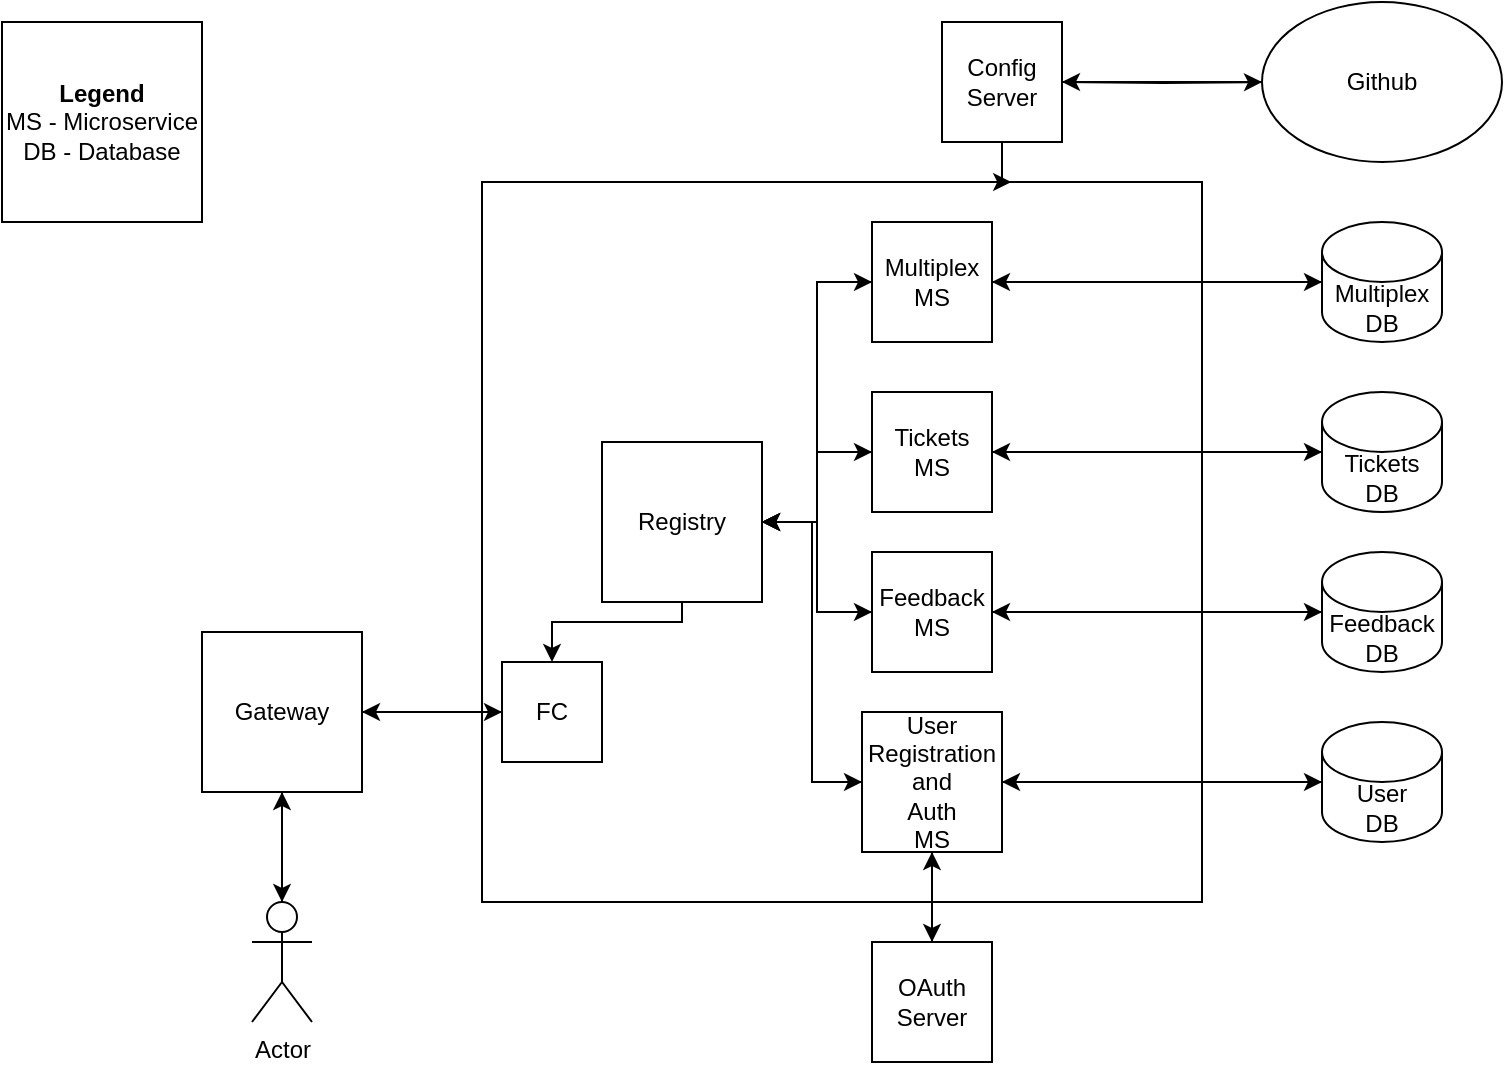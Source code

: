 <mxfile version="24.7.13">
  <diagram name="Page-1" id="OQfO04UxqhczUUQxj_E3">
    <mxGraphModel dx="1182" dy="468" grid="1" gridSize="10" guides="1" tooltips="1" connect="1" arrows="1" fold="1" page="1" pageScale="1" pageWidth="850" pageHeight="1100" math="0" shadow="0">
      <root>
        <mxCell id="0" />
        <mxCell id="1" parent="0" />
        <mxCell id="0O328Vj98qlbeWY49ReV-6" value="" style="whiteSpace=wrap;html=1;aspect=fixed;" parent="1" vertex="1">
          <mxGeometry x="270" y="100" width="360" height="360" as="geometry" />
        </mxCell>
        <mxCell id="0O328Vj98qlbeWY49ReV-46" style="edgeStyle=orthogonalEdgeStyle;rounded=0;orthogonalLoop=1;jettySize=auto;html=1;entryX=1;entryY=0.5;entryDx=0;entryDy=0;" parent="1" source="0O328Vj98qlbeWY49ReV-1" target="0O328Vj98qlbeWY49ReV-7" edge="1">
          <mxGeometry relative="1" as="geometry" />
        </mxCell>
        <mxCell id="0O328Vj98qlbeWY49ReV-1" value="Multiplex&lt;div&gt;MS&lt;/div&gt;" style="whiteSpace=wrap;html=1;aspect=fixed;" parent="1" vertex="1">
          <mxGeometry x="465" y="120" width="60" height="60" as="geometry" />
        </mxCell>
        <mxCell id="0O328Vj98qlbeWY49ReV-47" style="edgeStyle=orthogonalEdgeStyle;rounded=0;orthogonalLoop=1;jettySize=auto;html=1;entryX=1;entryY=0.5;entryDx=0;entryDy=0;" parent="1" source="0O328Vj98qlbeWY49ReV-2" target="0O328Vj98qlbeWY49ReV-7" edge="1">
          <mxGeometry relative="1" as="geometry" />
        </mxCell>
        <mxCell id="0O328Vj98qlbeWY49ReV-2" value="Tickets&lt;div&gt;MS&lt;/div&gt;" style="whiteSpace=wrap;html=1;aspect=fixed;" parent="1" vertex="1">
          <mxGeometry x="465" y="205" width="60" height="60" as="geometry" />
        </mxCell>
        <mxCell id="0O328Vj98qlbeWY49ReV-49" style="edgeStyle=orthogonalEdgeStyle;rounded=0;orthogonalLoop=1;jettySize=auto;html=1;entryX=1;entryY=0.5;entryDx=0;entryDy=0;" parent="1" source="0O328Vj98qlbeWY49ReV-3" target="0O328Vj98qlbeWY49ReV-7" edge="1">
          <mxGeometry relative="1" as="geometry" />
        </mxCell>
        <mxCell id="0O328Vj98qlbeWY49ReV-57" style="edgeStyle=orthogonalEdgeStyle;rounded=0;orthogonalLoop=1;jettySize=auto;html=1;entryX=0.5;entryY=0;entryDx=0;entryDy=0;" parent="1" source="0O328Vj98qlbeWY49ReV-3" target="0O328Vj98qlbeWY49ReV-56" edge="1">
          <mxGeometry relative="1" as="geometry" />
        </mxCell>
        <mxCell id="0O328Vj98qlbeWY49ReV-3" value="User Registration&lt;div&gt;and&lt;/div&gt;&lt;div&gt;Auth&lt;/div&gt;&lt;div&gt;MS&lt;/div&gt;" style="whiteSpace=wrap;html=1;aspect=fixed;" parent="1" vertex="1">
          <mxGeometry x="460" y="365" width="70" height="70" as="geometry" />
        </mxCell>
        <mxCell id="0O328Vj98qlbeWY49ReV-48" style="edgeStyle=orthogonalEdgeStyle;rounded=0;orthogonalLoop=1;jettySize=auto;html=1;entryX=1;entryY=0.5;entryDx=0;entryDy=0;" parent="1" source="0O328Vj98qlbeWY49ReV-5" target="0O328Vj98qlbeWY49ReV-7" edge="1">
          <mxGeometry relative="1" as="geometry" />
        </mxCell>
        <mxCell id="0O328Vj98qlbeWY49ReV-5" value="Feedback&lt;div&gt;MS&lt;/div&gt;" style="whiteSpace=wrap;html=1;aspect=fixed;" parent="1" vertex="1">
          <mxGeometry x="465" y="285" width="60" height="60" as="geometry" />
        </mxCell>
        <mxCell id="0O328Vj98qlbeWY49ReV-40" style="edgeStyle=orthogonalEdgeStyle;rounded=0;orthogonalLoop=1;jettySize=auto;html=1;entryX=0;entryY=0.5;entryDx=0;entryDy=0;" parent="1" source="0O328Vj98qlbeWY49ReV-7" target="0O328Vj98qlbeWY49ReV-1" edge="1">
          <mxGeometry relative="1" as="geometry" />
        </mxCell>
        <mxCell id="0O328Vj98qlbeWY49ReV-41" style="edgeStyle=orthogonalEdgeStyle;rounded=0;orthogonalLoop=1;jettySize=auto;html=1;entryX=0;entryY=0.5;entryDx=0;entryDy=0;" parent="1" source="0O328Vj98qlbeWY49ReV-7" target="0O328Vj98qlbeWY49ReV-2" edge="1">
          <mxGeometry relative="1" as="geometry" />
        </mxCell>
        <mxCell id="0O328Vj98qlbeWY49ReV-44" style="edgeStyle=orthogonalEdgeStyle;rounded=0;orthogonalLoop=1;jettySize=auto;html=1;entryX=0;entryY=0.5;entryDx=0;entryDy=0;" parent="1" source="0O328Vj98qlbeWY49ReV-7" target="0O328Vj98qlbeWY49ReV-5" edge="1">
          <mxGeometry relative="1" as="geometry" />
        </mxCell>
        <mxCell id="0O328Vj98qlbeWY49ReV-45" style="edgeStyle=orthogonalEdgeStyle;rounded=0;orthogonalLoop=1;jettySize=auto;html=1;entryX=0;entryY=0.5;entryDx=0;entryDy=0;" parent="1" source="0O328Vj98qlbeWY49ReV-7" target="0O328Vj98qlbeWY49ReV-3" edge="1">
          <mxGeometry relative="1" as="geometry" />
        </mxCell>
        <mxCell id="EOxNQlFkCzPFn4czWksW-3" style="edgeStyle=orthogonalEdgeStyle;rounded=0;orthogonalLoop=1;jettySize=auto;html=1;" edge="1" parent="1" source="0O328Vj98qlbeWY49ReV-7" target="EOxNQlFkCzPFn4czWksW-1">
          <mxGeometry relative="1" as="geometry">
            <Array as="points">
              <mxPoint x="370" y="320" />
              <mxPoint x="305" y="320" />
            </Array>
          </mxGeometry>
        </mxCell>
        <mxCell id="0O328Vj98qlbeWY49ReV-7" value="Registry" style="whiteSpace=wrap;html=1;aspect=fixed;" parent="1" vertex="1">
          <mxGeometry x="330" y="230" width="80" height="80" as="geometry" />
        </mxCell>
        <mxCell id="EOxNQlFkCzPFn4czWksW-6" style="edgeStyle=orthogonalEdgeStyle;rounded=0;orthogonalLoop=1;jettySize=auto;html=1;" edge="1" parent="1" source="0O328Vj98qlbeWY49ReV-8" target="0O328Vj98qlbeWY49ReV-9">
          <mxGeometry relative="1" as="geometry" />
        </mxCell>
        <mxCell id="EOxNQlFkCzPFn4czWksW-7" style="edgeStyle=orthogonalEdgeStyle;rounded=0;orthogonalLoop=1;jettySize=auto;html=1;entryX=0;entryY=0.5;entryDx=0;entryDy=0;" edge="1" parent="1" source="0O328Vj98qlbeWY49ReV-8" target="EOxNQlFkCzPFn4czWksW-1">
          <mxGeometry relative="1" as="geometry" />
        </mxCell>
        <mxCell id="0O328Vj98qlbeWY49ReV-8" value="Gateway" style="whiteSpace=wrap;html=1;aspect=fixed;" parent="1" vertex="1">
          <mxGeometry x="130" y="325" width="80" height="80" as="geometry" />
        </mxCell>
        <mxCell id="EOxNQlFkCzPFn4czWksW-5" style="edgeStyle=orthogonalEdgeStyle;rounded=0;orthogonalLoop=1;jettySize=auto;html=1;entryX=0.5;entryY=1;entryDx=0;entryDy=0;" edge="1" parent="1" source="0O328Vj98qlbeWY49ReV-9" target="0O328Vj98qlbeWY49ReV-8">
          <mxGeometry relative="1" as="geometry" />
        </mxCell>
        <mxCell id="0O328Vj98qlbeWY49ReV-9" value="Actor" style="shape=umlActor;verticalLabelPosition=bottom;verticalAlign=top;html=1;outlineConnect=0;" parent="1" vertex="1">
          <mxGeometry x="155" y="460" width="30" height="60" as="geometry" />
        </mxCell>
        <mxCell id="0O328Vj98qlbeWY49ReV-25" style="edgeStyle=orthogonalEdgeStyle;rounded=0;orthogonalLoop=1;jettySize=auto;html=1;entryX=1;entryY=0.5;entryDx=0;entryDy=0;" parent="1" source="0O328Vj98qlbeWY49ReV-14" target="0O328Vj98qlbeWY49ReV-1" edge="1">
          <mxGeometry relative="1" as="geometry" />
        </mxCell>
        <mxCell id="0O328Vj98qlbeWY49ReV-14" value="Multiplex&lt;div&gt;DB&lt;/div&gt;" style="shape=cylinder3;whiteSpace=wrap;html=1;boundedLbl=1;backgroundOutline=1;size=15;" parent="1" vertex="1">
          <mxGeometry x="690" y="120" width="60" height="60" as="geometry" />
        </mxCell>
        <mxCell id="0O328Vj98qlbeWY49ReV-24" style="edgeStyle=orthogonalEdgeStyle;rounded=0;orthogonalLoop=1;jettySize=auto;html=1;entryX=1;entryY=0.5;entryDx=0;entryDy=0;" parent="1" source="0O328Vj98qlbeWY49ReV-15" target="0O328Vj98qlbeWY49ReV-2" edge="1">
          <mxGeometry relative="1" as="geometry" />
        </mxCell>
        <mxCell id="0O328Vj98qlbeWY49ReV-15" value="Tickets&lt;div&gt;DB&lt;/div&gt;" style="shape=cylinder3;whiteSpace=wrap;html=1;boundedLbl=1;backgroundOutline=1;size=15;" parent="1" vertex="1">
          <mxGeometry x="690" y="205" width="60" height="60" as="geometry" />
        </mxCell>
        <mxCell id="0O328Vj98qlbeWY49ReV-23" style="edgeStyle=orthogonalEdgeStyle;rounded=0;orthogonalLoop=1;jettySize=auto;html=1;entryX=1;entryY=0.5;entryDx=0;entryDy=0;" parent="1" source="0O328Vj98qlbeWY49ReV-16" target="0O328Vj98qlbeWY49ReV-5" edge="1">
          <mxGeometry relative="1" as="geometry" />
        </mxCell>
        <mxCell id="0O328Vj98qlbeWY49ReV-16" value="Feedback&lt;div&gt;DB&lt;/div&gt;" style="shape=cylinder3;whiteSpace=wrap;html=1;boundedLbl=1;backgroundOutline=1;size=15;" parent="1" vertex="1">
          <mxGeometry x="690" y="285" width="60" height="60" as="geometry" />
        </mxCell>
        <mxCell id="0O328Vj98qlbeWY49ReV-22" style="edgeStyle=orthogonalEdgeStyle;rounded=0;orthogonalLoop=1;jettySize=auto;html=1;" parent="1" source="0O328Vj98qlbeWY49ReV-17" edge="1">
          <mxGeometry relative="1" as="geometry">
            <mxPoint x="530" y="400" as="targetPoint" />
          </mxGeometry>
        </mxCell>
        <mxCell id="0O328Vj98qlbeWY49ReV-17" value="User&lt;div&gt;DB&lt;/div&gt;" style="shape=cylinder3;whiteSpace=wrap;html=1;boundedLbl=1;backgroundOutline=1;size=15;" parent="1" vertex="1">
          <mxGeometry x="690" y="370" width="60" height="60" as="geometry" />
        </mxCell>
        <mxCell id="0O328Vj98qlbeWY49ReV-18" style="edgeStyle=orthogonalEdgeStyle;rounded=0;orthogonalLoop=1;jettySize=auto;html=1;entryX=0;entryY=0.5;entryDx=0;entryDy=0;entryPerimeter=0;" parent="1" source="0O328Vj98qlbeWY49ReV-1" target="0O328Vj98qlbeWY49ReV-14" edge="1">
          <mxGeometry relative="1" as="geometry" />
        </mxCell>
        <mxCell id="0O328Vj98qlbeWY49ReV-19" style="edgeStyle=orthogonalEdgeStyle;rounded=0;orthogonalLoop=1;jettySize=auto;html=1;entryX=0;entryY=0.5;entryDx=0;entryDy=0;entryPerimeter=0;" parent="1" source="0O328Vj98qlbeWY49ReV-2" target="0O328Vj98qlbeWY49ReV-15" edge="1">
          <mxGeometry relative="1" as="geometry" />
        </mxCell>
        <mxCell id="0O328Vj98qlbeWY49ReV-20" style="edgeStyle=orthogonalEdgeStyle;rounded=0;orthogonalLoop=1;jettySize=auto;html=1;entryX=0;entryY=0.5;entryDx=0;entryDy=0;entryPerimeter=0;" parent="1" source="0O328Vj98qlbeWY49ReV-5" target="0O328Vj98qlbeWY49ReV-16" edge="1">
          <mxGeometry relative="1" as="geometry" />
        </mxCell>
        <mxCell id="0O328Vj98qlbeWY49ReV-21" style="edgeStyle=orthogonalEdgeStyle;rounded=0;orthogonalLoop=1;jettySize=auto;html=1;entryX=0;entryY=0.5;entryDx=0;entryDy=0;entryPerimeter=0;" parent="1" source="0O328Vj98qlbeWY49ReV-3" target="0O328Vj98qlbeWY49ReV-17" edge="1">
          <mxGeometry relative="1" as="geometry" />
        </mxCell>
        <mxCell id="0O328Vj98qlbeWY49ReV-29" style="edgeStyle=orthogonalEdgeStyle;rounded=0;orthogonalLoop=1;jettySize=auto;html=1;" parent="1" target="0O328Vj98qlbeWY49ReV-27" edge="1">
          <mxGeometry relative="1" as="geometry">
            <mxPoint x="560" y="50" as="sourcePoint" />
          </mxGeometry>
        </mxCell>
        <mxCell id="0O328Vj98qlbeWY49ReV-28" style="edgeStyle=orthogonalEdgeStyle;rounded=0;orthogonalLoop=1;jettySize=auto;html=1;" parent="1" source="0O328Vj98qlbeWY49ReV-27" edge="1">
          <mxGeometry relative="1" as="geometry">
            <mxPoint x="560" y="50" as="targetPoint" />
          </mxGeometry>
        </mxCell>
        <mxCell id="0O328Vj98qlbeWY49ReV-27" value="Github" style="ellipse;whiteSpace=wrap;html=1;" parent="1" vertex="1">
          <mxGeometry x="660" y="10" width="120" height="80" as="geometry" />
        </mxCell>
        <mxCell id="0O328Vj98qlbeWY49ReV-38" value="Config&lt;div&gt;Server&lt;/div&gt;" style="whiteSpace=wrap;html=1;aspect=fixed;" parent="1" vertex="1">
          <mxGeometry x="500" y="20" width="60" height="60" as="geometry" />
        </mxCell>
        <mxCell id="0O328Vj98qlbeWY49ReV-39" style="edgeStyle=orthogonalEdgeStyle;rounded=0;orthogonalLoop=1;jettySize=auto;html=1;entryX=0.735;entryY=0.002;entryDx=0;entryDy=0;entryPerimeter=0;" parent="1" source="0O328Vj98qlbeWY49ReV-38" target="0O328Vj98qlbeWY49ReV-6" edge="1">
          <mxGeometry relative="1" as="geometry" />
        </mxCell>
        <mxCell id="0O328Vj98qlbeWY49ReV-52" value="&lt;b&gt;Legend&lt;/b&gt;&lt;div&gt;MS - Microservice&lt;/div&gt;&lt;div&gt;DB - Database&lt;/div&gt;" style="whiteSpace=wrap;html=1;aspect=fixed;" parent="1" vertex="1">
          <mxGeometry x="30" y="20" width="100" height="100" as="geometry" />
        </mxCell>
        <mxCell id="0O328Vj98qlbeWY49ReV-58" style="edgeStyle=orthogonalEdgeStyle;rounded=0;orthogonalLoop=1;jettySize=auto;html=1;entryX=0.5;entryY=1;entryDx=0;entryDy=0;" parent="1" source="0O328Vj98qlbeWY49ReV-56" target="0O328Vj98qlbeWY49ReV-3" edge="1">
          <mxGeometry relative="1" as="geometry" />
        </mxCell>
        <mxCell id="0O328Vj98qlbeWY49ReV-56" value="OAuth Server" style="whiteSpace=wrap;html=1;aspect=fixed;" parent="1" vertex="1">
          <mxGeometry x="465" y="480" width="60" height="60" as="geometry" />
        </mxCell>
        <mxCell id="EOxNQlFkCzPFn4czWksW-4" style="edgeStyle=orthogonalEdgeStyle;rounded=0;orthogonalLoop=1;jettySize=auto;html=1;entryX=1;entryY=0.5;entryDx=0;entryDy=0;" edge="1" parent="1" source="EOxNQlFkCzPFn4czWksW-1" target="0O328Vj98qlbeWY49ReV-8">
          <mxGeometry relative="1" as="geometry" />
        </mxCell>
        <mxCell id="EOxNQlFkCzPFn4czWksW-1" value="FC" style="whiteSpace=wrap;html=1;aspect=fixed;" vertex="1" parent="1">
          <mxGeometry x="280" y="340" width="50" height="50" as="geometry" />
        </mxCell>
      </root>
    </mxGraphModel>
  </diagram>
</mxfile>
